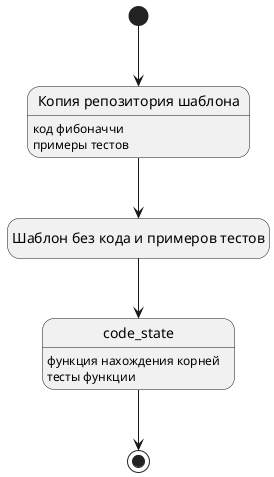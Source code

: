 @startuml
hide empty description
state "Копия репозитория шаблона" as init_state
state "Шаблон без кода и примеров тестов" as empty_state
[*] --> init_state
init_state: код фибоначчи
init_state: примеры тестов
init_state --> empty_state
empty_state --> code_state
code_state: функция нахождения корней
code_state: тесты функции
code_state --> [*]
@enduml